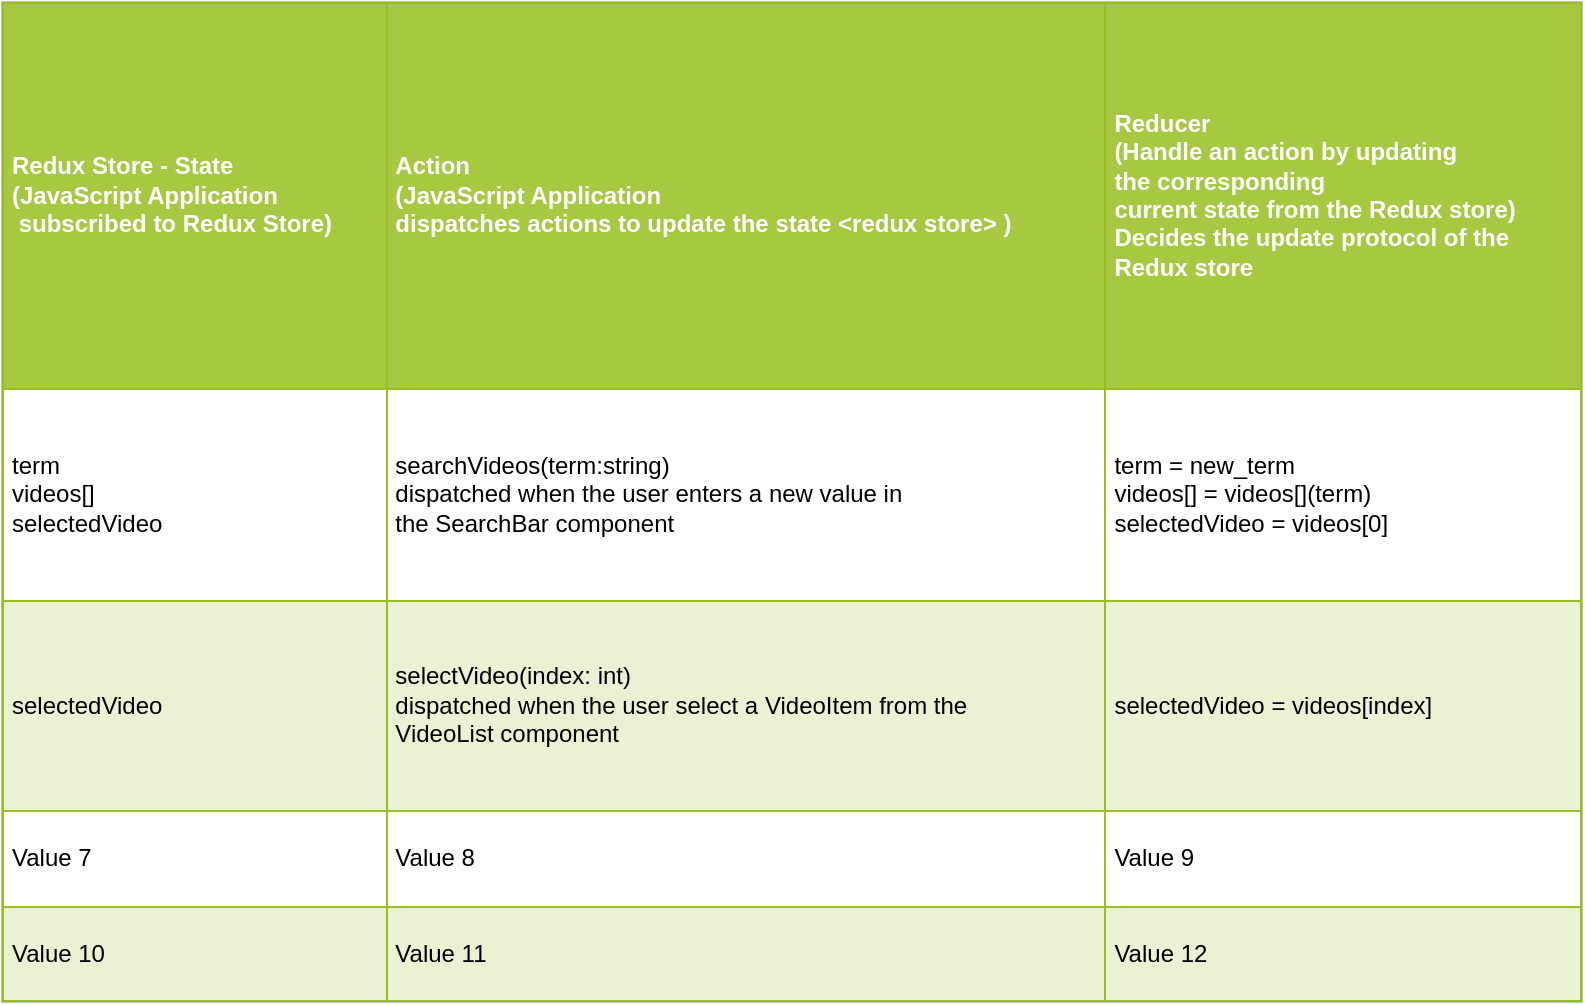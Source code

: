 <mxfile version="15.6.0" type="github"><diagram id="qslSiU4xukWmRmiAImTo" name="00_ReduxPatternComponents"><mxGraphModel dx="946" dy="650" grid="1" gridSize="10" guides="1" tooltips="1" connect="1" arrows="1" fold="1" page="1" pageScale="1" pageWidth="827" pageHeight="1169" math="0" shadow="0"><root><mxCell id="0"/><mxCell id="1" parent="0"/><mxCell id="xr_8r1xwscuH5XTfshRI-1" value="&lt;table border=&quot;1&quot; width=&quot;100%&quot; cellpadding=&quot;4&quot; style=&quot;width: 100% ; height: 100% ; border-collapse: collapse&quot;&gt;&lt;tbody&gt;&lt;tr style=&quot;background-color: #a7c942 ; color: #ffffff ; border: 1px solid #98bf21&quot;&gt;&lt;th align=&quot;left&quot;&gt;Redux Store - State&lt;br&gt;(JavaScript Application&lt;br&gt;&amp;nbsp;subscribed to Redux Store)&lt;/th&gt;&lt;th align=&quot;left&quot;&gt;Action&lt;br&gt;(JavaScript Application &lt;br&gt;dispatches actions to update the state &amp;lt;redux store&amp;gt; )&lt;/th&gt;&lt;th align=&quot;left&quot;&gt;Reducer&lt;br&gt;(Handle an action by updating &lt;br&gt;the corresponding &lt;br&gt;current state from the Redux store)&lt;br&gt;Decides the update protocol of the&amp;nbsp;&lt;br&gt;Redux store&lt;/th&gt;&lt;/tr&gt;&lt;tr style=&quot;border: 1px solid #98bf21&quot;&gt;&lt;td&gt;term&lt;br&gt;videos[]&lt;br&gt;selectedVideo&lt;/td&gt;&lt;td&gt;searchVideos(term:string)&lt;br&gt;dispatched&amp;nbsp;when the user enters a new value&amp;nbsp;in&lt;br&gt;the SearchBar component&lt;/td&gt;&lt;td&gt;term = new_term&lt;br&gt;videos[] = videos[](term)&lt;br&gt;selectedVideo = videos[0]&lt;/td&gt;&lt;/tr&gt;&lt;tr style=&quot;background-color: #eaf2d3 ; border: 1px solid #98bf21&quot;&gt;&lt;td&gt;selectedVideo&lt;/td&gt;&lt;td&gt;selectVideo(index: int)&lt;br&gt;dispatched when the user select a VideoItem from the&amp;nbsp;&lt;br&gt;VideoList component&amp;nbsp;&lt;/td&gt;&lt;td&gt;selectedVideo = videos[index]&lt;/td&gt;&lt;/tr&gt;&lt;tr style=&quot;border: 1px solid #98bf21&quot;&gt;&lt;td&gt;Value 7&lt;/td&gt;&lt;td&gt;Value 8&lt;/td&gt;&lt;td&gt;Value 9&lt;/td&gt;&lt;/tr&gt;&lt;tr style=&quot;background-color: #eaf2d3 ; border: 1px solid #98bf21&quot;&gt;&lt;td&gt;Value 10&lt;/td&gt;&lt;td&gt;Value 11&lt;/td&gt;&lt;td&gt;Value 12&lt;/td&gt;&lt;/tr&gt;&lt;/tbody&gt;&lt;/table&gt;" style="text;html=1;strokeColor=#c0c0c0;fillColor=#ffffff;overflow=fill;rounded=0;" vertex="1" parent="1"><mxGeometry x="20" y="40" width="790" height="500" as="geometry"/></mxCell></root></mxGraphModel></diagram></mxfile>